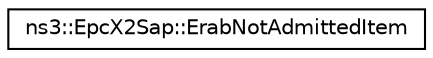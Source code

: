 digraph "Graphical Class Hierarchy"
{
 // LATEX_PDF_SIZE
  edge [fontname="Helvetica",fontsize="10",labelfontname="Helvetica",labelfontsize="10"];
  node [fontname="Helvetica",fontsize="10",shape=record];
  rankdir="LR";
  Node0 [label="ns3::EpcX2Sap::ErabNotAdmittedItem",height=0.2,width=0.4,color="black", fillcolor="white", style="filled",URL="$structns3_1_1_epc_x2_sap_1_1_erab_not_admitted_item.html",tooltip="E-RABs not admitted item as it is used in the HANDOVER REQUEST ACKNOWLEDGE message."];
}
